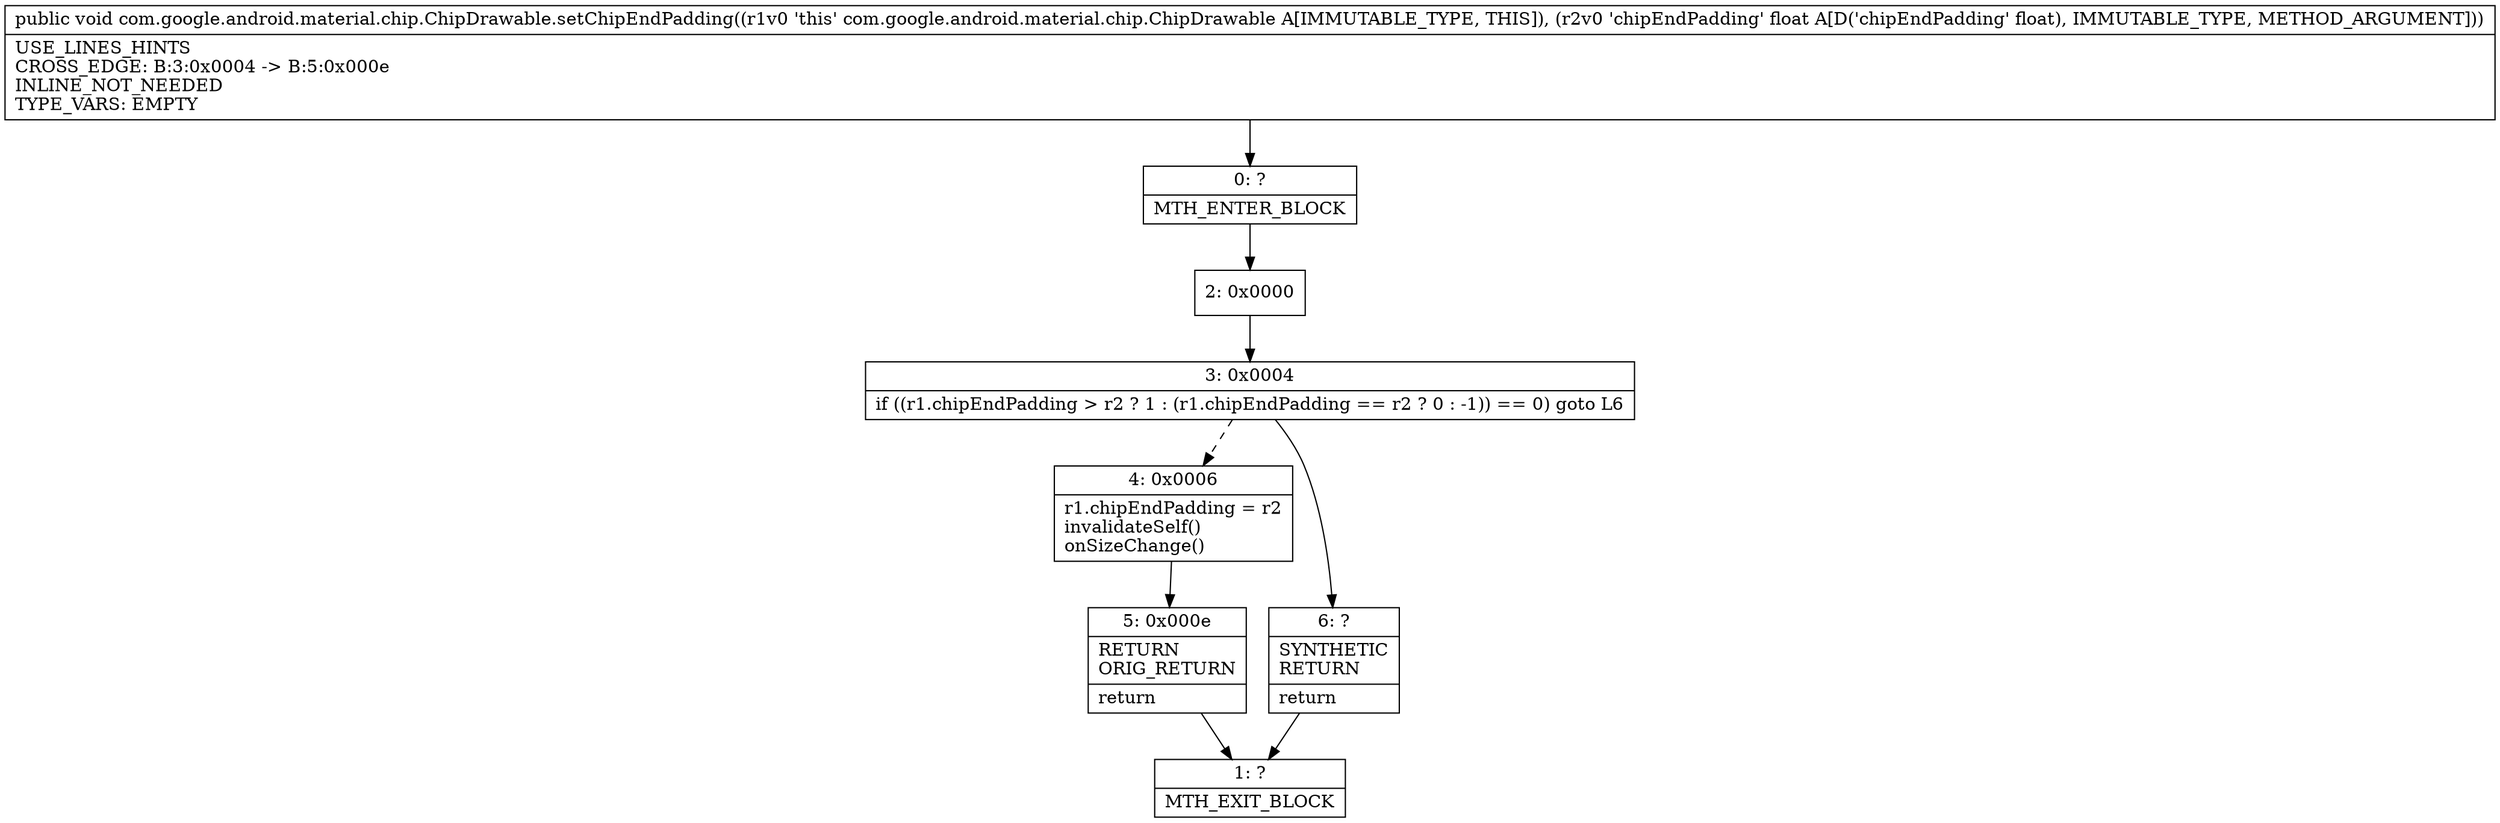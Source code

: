 digraph "CFG forcom.google.android.material.chip.ChipDrawable.setChipEndPadding(F)V" {
Node_0 [shape=record,label="{0\:\ ?|MTH_ENTER_BLOCK\l}"];
Node_2 [shape=record,label="{2\:\ 0x0000}"];
Node_3 [shape=record,label="{3\:\ 0x0004|if ((r1.chipEndPadding \> r2 ? 1 : (r1.chipEndPadding == r2 ? 0 : \-1)) == 0) goto L6\l}"];
Node_4 [shape=record,label="{4\:\ 0x0006|r1.chipEndPadding = r2\linvalidateSelf()\lonSizeChange()\l}"];
Node_5 [shape=record,label="{5\:\ 0x000e|RETURN\lORIG_RETURN\l|return\l}"];
Node_1 [shape=record,label="{1\:\ ?|MTH_EXIT_BLOCK\l}"];
Node_6 [shape=record,label="{6\:\ ?|SYNTHETIC\lRETURN\l|return\l}"];
MethodNode[shape=record,label="{public void com.google.android.material.chip.ChipDrawable.setChipEndPadding((r1v0 'this' com.google.android.material.chip.ChipDrawable A[IMMUTABLE_TYPE, THIS]), (r2v0 'chipEndPadding' float A[D('chipEndPadding' float), IMMUTABLE_TYPE, METHOD_ARGUMENT]))  | USE_LINES_HINTS\lCROSS_EDGE: B:3:0x0004 \-\> B:5:0x000e\lINLINE_NOT_NEEDED\lTYPE_VARS: EMPTY\l}"];
MethodNode -> Node_0;Node_0 -> Node_2;
Node_2 -> Node_3;
Node_3 -> Node_4[style=dashed];
Node_3 -> Node_6;
Node_4 -> Node_5;
Node_5 -> Node_1;
Node_6 -> Node_1;
}

